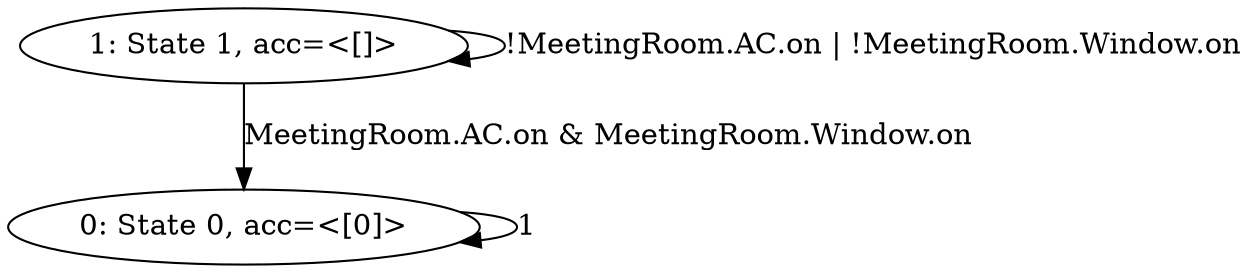 digraph G {
	s1 [label="1: State 1, acc=<[]>"]
	s0 [label="0: State 0, acc=<[0]>"]
	s1 -> s0 [label="MeetingRoom.AC.on & MeetingRoom.Window.on"]
	s1 -> s1 [label="!MeetingRoom.AC.on | !MeetingRoom.Window.on"]
	s0 -> s0 [label="1"]
}
